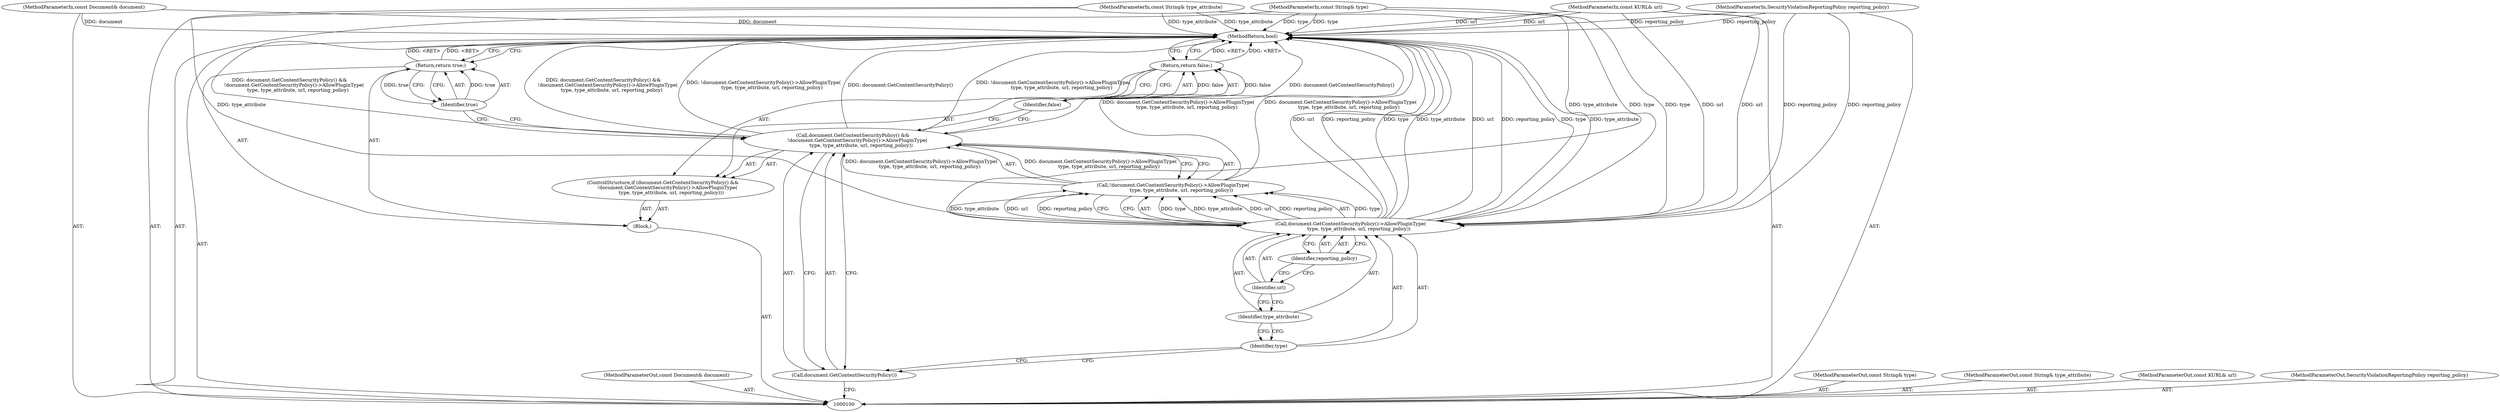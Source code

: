digraph "0_Chrome_108147dfd1ea159fd3632ef92ccc4ab8952980c7_2" {
"1000120" [label="(MethodReturn,bool)"];
"1000117" [label="(Identifier,false)"];
"1000116" [label="(Return,return false;)"];
"1000119" [label="(Identifier,true)"];
"1000118" [label="(Return,return true;)"];
"1000101" [label="(MethodParameterIn,const Document& document)"];
"1000148" [label="(MethodParameterOut,const Document& document)"];
"1000102" [label="(MethodParameterIn,const String& type)"];
"1000149" [label="(MethodParameterOut,const String& type)"];
"1000103" [label="(MethodParameterIn,const String& type_attribute)"];
"1000150" [label="(MethodParameterOut,const String& type_attribute)"];
"1000104" [label="(MethodParameterIn,const KURL& url)"];
"1000151" [label="(MethodParameterOut,const KURL& url)"];
"1000105" [label="(MethodParameterIn,SecurityViolationReportingPolicy reporting_policy)"];
"1000152" [label="(MethodParameterOut,SecurityViolationReportingPolicy reporting_policy)"];
"1000106" [label="(Block,)"];
"1000107" [label="(ControlStructure,if (document.GetContentSecurityPolicy() &&\n      !document.GetContentSecurityPolicy()->AllowPluginType(\n           type, type_attribute, url, reporting_policy)))"];
"1000108" [label="(Call,document.GetContentSecurityPolicy() &&\n      !document.GetContentSecurityPolicy()->AllowPluginType(\n           type, type_attribute, url, reporting_policy))"];
"1000109" [label="(Call,document.GetContentSecurityPolicy())"];
"1000110" [label="(Call,!document.GetContentSecurityPolicy()->AllowPluginType(\n           type, type_attribute, url, reporting_policy))"];
"1000111" [label="(Call,document.GetContentSecurityPolicy()->AllowPluginType(\n           type, type_attribute, url, reporting_policy))"];
"1000112" [label="(Identifier,type)"];
"1000113" [label="(Identifier,type_attribute)"];
"1000114" [label="(Identifier,url)"];
"1000115" [label="(Identifier,reporting_policy)"];
"1000120" -> "1000100"  [label="AST: "];
"1000120" -> "1000116"  [label="CFG: "];
"1000120" -> "1000118"  [label="CFG: "];
"1000116" -> "1000120"  [label="DDG: <RET>"];
"1000108" -> "1000120"  [label="DDG: document.GetContentSecurityPolicy() &&\n      !document.GetContentSecurityPolicy()->AllowPluginType(\n           type, type_attribute, url, reporting_policy)"];
"1000108" -> "1000120"  [label="DDG: document.GetContentSecurityPolicy()"];
"1000108" -> "1000120"  [label="DDG: !document.GetContentSecurityPolicy()->AllowPluginType(\n           type, type_attribute, url, reporting_policy)"];
"1000104" -> "1000120"  [label="DDG: url"];
"1000105" -> "1000120"  [label="DDG: reporting_policy"];
"1000111" -> "1000120"  [label="DDG: url"];
"1000111" -> "1000120"  [label="DDG: reporting_policy"];
"1000111" -> "1000120"  [label="DDG: type"];
"1000111" -> "1000120"  [label="DDG: type_attribute"];
"1000103" -> "1000120"  [label="DDG: type_attribute"];
"1000110" -> "1000120"  [label="DDG: document.GetContentSecurityPolicy()->AllowPluginType(\n           type, type_attribute, url, reporting_policy)"];
"1000102" -> "1000120"  [label="DDG: type"];
"1000101" -> "1000120"  [label="DDG: document"];
"1000118" -> "1000120"  [label="DDG: <RET>"];
"1000117" -> "1000116"  [label="AST: "];
"1000117" -> "1000108"  [label="CFG: "];
"1000116" -> "1000117"  [label="CFG: "];
"1000117" -> "1000116"  [label="DDG: false"];
"1000116" -> "1000107"  [label="AST: "];
"1000116" -> "1000117"  [label="CFG: "];
"1000117" -> "1000116"  [label="AST: "];
"1000120" -> "1000116"  [label="CFG: "];
"1000116" -> "1000120"  [label="DDG: <RET>"];
"1000117" -> "1000116"  [label="DDG: false"];
"1000119" -> "1000118"  [label="AST: "];
"1000119" -> "1000108"  [label="CFG: "];
"1000118" -> "1000119"  [label="CFG: "];
"1000119" -> "1000118"  [label="DDG: true"];
"1000118" -> "1000106"  [label="AST: "];
"1000118" -> "1000119"  [label="CFG: "];
"1000119" -> "1000118"  [label="AST: "];
"1000120" -> "1000118"  [label="CFG: "];
"1000118" -> "1000120"  [label="DDG: <RET>"];
"1000119" -> "1000118"  [label="DDG: true"];
"1000101" -> "1000100"  [label="AST: "];
"1000101" -> "1000120"  [label="DDG: document"];
"1000148" -> "1000100"  [label="AST: "];
"1000102" -> "1000100"  [label="AST: "];
"1000102" -> "1000120"  [label="DDG: type"];
"1000102" -> "1000111"  [label="DDG: type"];
"1000149" -> "1000100"  [label="AST: "];
"1000103" -> "1000100"  [label="AST: "];
"1000103" -> "1000120"  [label="DDG: type_attribute"];
"1000103" -> "1000111"  [label="DDG: type_attribute"];
"1000150" -> "1000100"  [label="AST: "];
"1000104" -> "1000100"  [label="AST: "];
"1000104" -> "1000120"  [label="DDG: url"];
"1000104" -> "1000111"  [label="DDG: url"];
"1000151" -> "1000100"  [label="AST: "];
"1000105" -> "1000100"  [label="AST: "];
"1000105" -> "1000120"  [label="DDG: reporting_policy"];
"1000105" -> "1000111"  [label="DDG: reporting_policy"];
"1000152" -> "1000100"  [label="AST: "];
"1000106" -> "1000100"  [label="AST: "];
"1000107" -> "1000106"  [label="AST: "];
"1000118" -> "1000106"  [label="AST: "];
"1000107" -> "1000106"  [label="AST: "];
"1000108" -> "1000107"  [label="AST: "];
"1000116" -> "1000107"  [label="AST: "];
"1000108" -> "1000107"  [label="AST: "];
"1000108" -> "1000109"  [label="CFG: "];
"1000108" -> "1000110"  [label="CFG: "];
"1000109" -> "1000108"  [label="AST: "];
"1000110" -> "1000108"  [label="AST: "];
"1000117" -> "1000108"  [label="CFG: "];
"1000119" -> "1000108"  [label="CFG: "];
"1000108" -> "1000120"  [label="DDG: document.GetContentSecurityPolicy() &&\n      !document.GetContentSecurityPolicy()->AllowPluginType(\n           type, type_attribute, url, reporting_policy)"];
"1000108" -> "1000120"  [label="DDG: document.GetContentSecurityPolicy()"];
"1000108" -> "1000120"  [label="DDG: !document.GetContentSecurityPolicy()->AllowPluginType(\n           type, type_attribute, url, reporting_policy)"];
"1000110" -> "1000108"  [label="DDG: document.GetContentSecurityPolicy()->AllowPluginType(\n           type, type_attribute, url, reporting_policy)"];
"1000109" -> "1000108"  [label="AST: "];
"1000109" -> "1000100"  [label="CFG: "];
"1000112" -> "1000109"  [label="CFG: "];
"1000108" -> "1000109"  [label="CFG: "];
"1000110" -> "1000108"  [label="AST: "];
"1000110" -> "1000111"  [label="CFG: "];
"1000111" -> "1000110"  [label="AST: "];
"1000108" -> "1000110"  [label="CFG: "];
"1000110" -> "1000120"  [label="DDG: document.GetContentSecurityPolicy()->AllowPluginType(\n           type, type_attribute, url, reporting_policy)"];
"1000110" -> "1000108"  [label="DDG: document.GetContentSecurityPolicy()->AllowPluginType(\n           type, type_attribute, url, reporting_policy)"];
"1000111" -> "1000110"  [label="DDG: type"];
"1000111" -> "1000110"  [label="DDG: type_attribute"];
"1000111" -> "1000110"  [label="DDG: url"];
"1000111" -> "1000110"  [label="DDG: reporting_policy"];
"1000111" -> "1000110"  [label="AST: "];
"1000111" -> "1000115"  [label="CFG: "];
"1000112" -> "1000111"  [label="AST: "];
"1000113" -> "1000111"  [label="AST: "];
"1000114" -> "1000111"  [label="AST: "];
"1000115" -> "1000111"  [label="AST: "];
"1000110" -> "1000111"  [label="CFG: "];
"1000111" -> "1000120"  [label="DDG: url"];
"1000111" -> "1000120"  [label="DDG: reporting_policy"];
"1000111" -> "1000120"  [label="DDG: type"];
"1000111" -> "1000120"  [label="DDG: type_attribute"];
"1000111" -> "1000110"  [label="DDG: type"];
"1000111" -> "1000110"  [label="DDG: type_attribute"];
"1000111" -> "1000110"  [label="DDG: url"];
"1000111" -> "1000110"  [label="DDG: reporting_policy"];
"1000102" -> "1000111"  [label="DDG: type"];
"1000103" -> "1000111"  [label="DDG: type_attribute"];
"1000104" -> "1000111"  [label="DDG: url"];
"1000105" -> "1000111"  [label="DDG: reporting_policy"];
"1000112" -> "1000111"  [label="AST: "];
"1000112" -> "1000109"  [label="CFG: "];
"1000113" -> "1000112"  [label="CFG: "];
"1000113" -> "1000111"  [label="AST: "];
"1000113" -> "1000112"  [label="CFG: "];
"1000114" -> "1000113"  [label="CFG: "];
"1000114" -> "1000111"  [label="AST: "];
"1000114" -> "1000113"  [label="CFG: "];
"1000115" -> "1000114"  [label="CFG: "];
"1000115" -> "1000111"  [label="AST: "];
"1000115" -> "1000114"  [label="CFG: "];
"1000111" -> "1000115"  [label="CFG: "];
}
